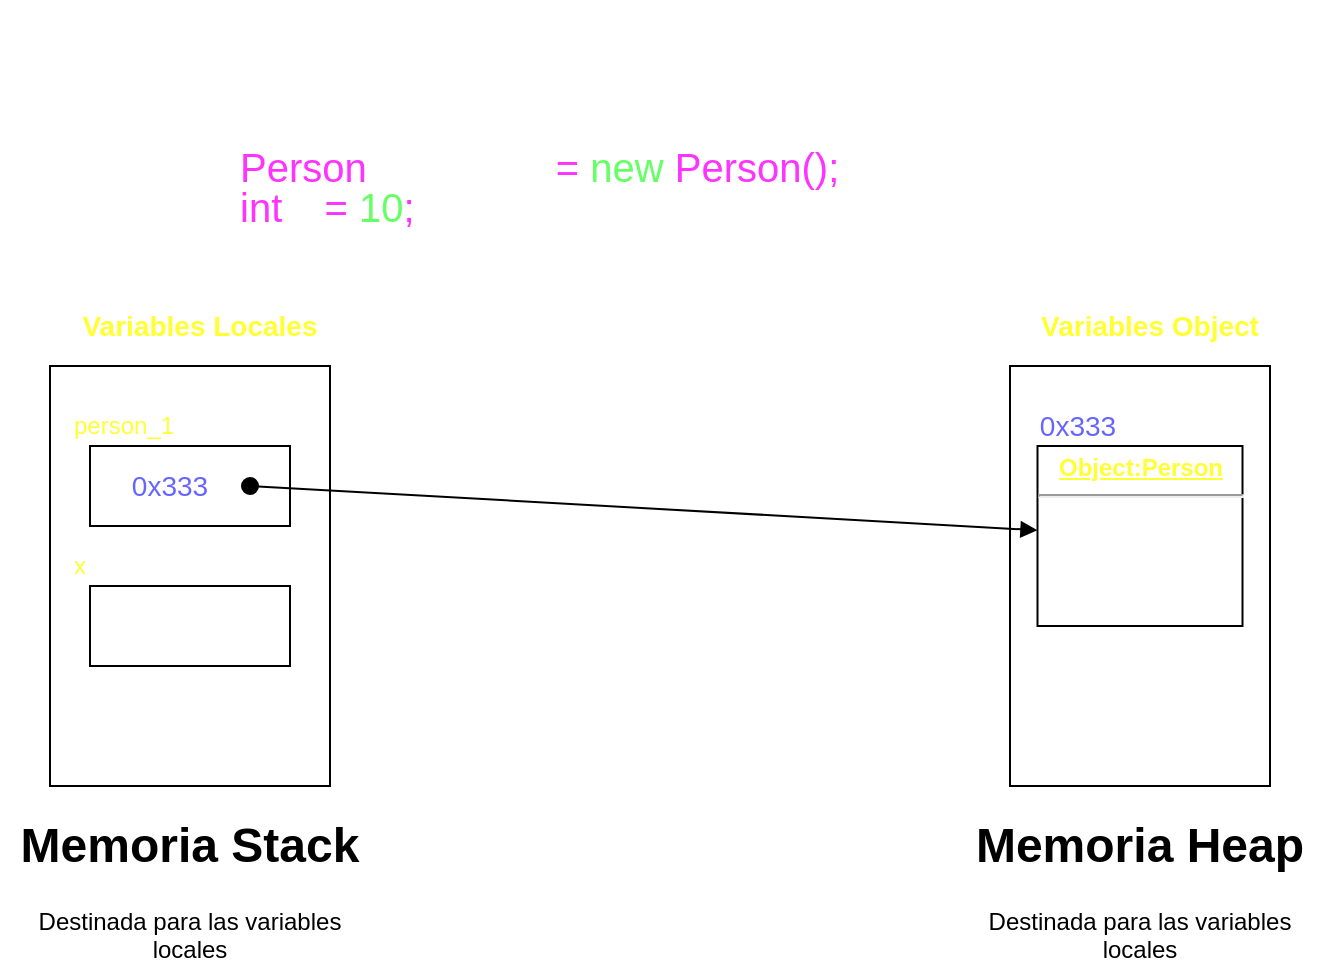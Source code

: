 <mxfile>
    <diagram id="enqtDQR1FkPNS5pf97KV" name="Memoria en Java">
        <mxGraphModel dx="914" dy="381" grid="1" gridSize="10" guides="1" tooltips="1" connect="1" arrows="1" fold="1" page="1" pageScale="1" pageWidth="850" pageHeight="1100" math="0" shadow="0">
            <root>
                <mxCell id="0"/>
                <mxCell id="1" parent="0"/>
                <mxCell id="2" value="" style="rounded=0;whiteSpace=wrap;html=1;" vertex="1" parent="1">
                    <mxGeometry x="105" y="300" width="140" height="210" as="geometry"/>
                </mxCell>
                <mxCell id="3" value="Variables Locales&lt;br style=&quot;font-size: 14px;&quot;&gt;" style="text;html=1;strokeColor=none;fillColor=none;align=center;verticalAlign=middle;whiteSpace=wrap;rounded=0;fontSize=14;fontStyle=1;fontColor=#FFFF33;" vertex="1" parent="1">
                    <mxGeometry x="115" y="270" width="130" height="20" as="geometry"/>
                </mxCell>
                <mxCell id="5" value="&lt;h1&gt;Memoria Stack&lt;/h1&gt;&lt;p&gt;Destinada para las variables locales&lt;/p&gt;" style="text;html=1;strokeColor=none;fillColor=none;spacing=5;spacingTop=-20;whiteSpace=wrap;overflow=hidden;rounded=0;align=center;" vertex="1" parent="1">
                    <mxGeometry x="80" y="520" width="190" height="80" as="geometry"/>
                </mxCell>
                <mxCell id="6" value="" style="rounded=0;whiteSpace=wrap;html=1;" vertex="1" parent="1">
                    <mxGeometry x="585" y="300" width="130" height="210" as="geometry"/>
                </mxCell>
                <mxCell id="7" value="Variables Object" style="text;html=1;strokeColor=none;fillColor=none;align=center;verticalAlign=middle;whiteSpace=wrap;rounded=0;fontSize=14;fontStyle=1;fontColor=#FFFF33;" vertex="1" parent="1">
                    <mxGeometry x="590" y="270" width="130" height="20" as="geometry"/>
                </mxCell>
                <mxCell id="8" value="&lt;h1&gt;Memoria Heap&lt;/h1&gt;&lt;p&gt;Destinada para las variables locales&lt;/p&gt;" style="text;html=1;strokeColor=none;fillColor=none;spacing=5;spacingTop=-20;whiteSpace=wrap;overflow=hidden;rounded=0;align=center;" vertex="1" parent="1">
                    <mxGeometry x="555" y="520" width="190" height="80" as="geometry"/>
                </mxCell>
                <mxCell id="9" value="" style="shape=process;whiteSpace=wrap;html=1;backgroundOutline=1;fontSize=13;fontColor=#FFFF33;size=0;" vertex="1" parent="1">
                    <mxGeometry x="125" y="340" width="100" height="40" as="geometry"/>
                </mxCell>
                <mxCell id="10" value="person_1" style="text;html=1;strokeColor=none;fillColor=none;align=left;verticalAlign=middle;whiteSpace=wrap;rounded=0;fontSize=12;fontColor=#FFFF33;" vertex="1" parent="1">
                    <mxGeometry x="115" y="320" width="40" height="20" as="geometry"/>
                </mxCell>
                <mxCell id="11" value="&lt;font color=&quot;#ffffff&quot; style=&quot;font-size: 22px&quot;&gt;10&lt;/font&gt;" style="shape=process;whiteSpace=wrap;html=1;backgroundOutline=1;fontSize=13;fontColor=#FFFF33;size=0;" vertex="1" parent="1">
                    <mxGeometry x="125" y="410" width="100" height="40" as="geometry"/>
                </mxCell>
                <mxCell id="12" value="x" style="text;html=1;strokeColor=none;fillColor=none;align=left;verticalAlign=middle;whiteSpace=wrap;rounded=0;fontSize=12;fontColor=#FFFF33;" vertex="1" parent="1">
                    <mxGeometry x="115" y="390" width="40" height="20" as="geometry"/>
                </mxCell>
                <mxCell id="13" value="&lt;p style=&quot;margin: 0px ; margin-top: 4px ; text-align: center ; text-decoration: underline&quot;&gt;&lt;b&gt;Object:Person&lt;/b&gt;&lt;/p&gt;&lt;hr&gt;&lt;p style=&quot;margin: 0px ; margin-left: 8px&quot;&gt;&lt;font color=&quot;#ffffff&quot;&gt;name = &quot;Juan&quot;&lt;br&gt;age = &quot;43&quot;&lt;br&gt;salary = 9000&lt;/font&gt;&lt;/p&gt;" style="verticalAlign=top;align=left;overflow=fill;fontSize=12;fontFamily=Helvetica;html=1;fontColor=#FFFF33;" vertex="1" parent="1">
                    <mxGeometry x="598.75" y="340" width="102.5" height="90" as="geometry"/>
                </mxCell>
                <mxCell id="15" value="" style="html=1;verticalAlign=bottom;startArrow=oval;startFill=1;endArrow=block;startSize=8;fontSize=14;fontColor=#FFFF33;" edge="1" parent="1" target="13">
                    <mxGeometry x="0.333" width="60" relative="1" as="geometry">
                        <mxPoint x="205" y="360" as="sourcePoint"/>
                        <mxPoint x="225" y="359.76" as="targetPoint"/>
                        <mxPoint as="offset"/>
                    </mxGeometry>
                </mxCell>
                <mxCell id="19" value="&lt;font color=&quot;#6666ff&quot;&gt;0x333&lt;/font&gt;" style="text;html=1;strokeColor=none;fillColor=none;align=center;verticalAlign=middle;whiteSpace=wrap;rounded=0;fontSize=14;fontColor=#FFFF33;" vertex="1" parent="1">
                    <mxGeometry x="145" y="350" width="40" height="20" as="geometry"/>
                </mxCell>
                <mxCell id="20" value="&lt;font color=&quot;#6666ff&quot;&gt;0x333&lt;/font&gt;" style="text;html=1;strokeColor=none;fillColor=none;align=center;verticalAlign=middle;whiteSpace=wrap;rounded=0;fontSize=14;fontColor=#FFFF33;" vertex="1" parent="1">
                    <mxGeometry x="598.75" y="320" width="40" height="20" as="geometry"/>
                </mxCell>
                <mxCell id="22" value="&lt;font style=&quot;font-size: 20px;&quot; color=&quot;#ff33ff&quot;&gt;Person &lt;/font&gt;&lt;font style=&quot;font-size: 20px;&quot; color=&quot;#ffffff&quot;&gt;person_1&lt;/font&gt;&lt;font style=&quot;font-size: 20px;&quot; color=&quot;#ff33ff&quot;&gt; = &lt;/font&gt;&lt;font style=&quot;font-size: 20px;&quot; color=&quot;#66ff66&quot;&gt;new&lt;/font&gt;&lt;font style=&quot;font-size: 20px;&quot; color=&quot;#ff33ff&quot;&gt; Person();&lt;/font&gt;" style="text;html=1;strokeColor=none;fillColor=none;align=left;verticalAlign=middle;whiteSpace=wrap;rounded=0;fontSize=20;fontColor=#FFFF33;" vertex="1" parent="1">
                    <mxGeometry x="198" y="190" width="455" height="20" as="geometry"/>
                </mxCell>
                <mxCell id="23" value="&lt;div style=&quot;font-size: 20px;&quot;&gt;&lt;font color=&quot;#ff33ff&quot; style=&quot;font-size: 20px;&quot;&gt;int&amp;nbsp;&lt;/font&gt;&lt;font color=&quot;#ffffff&quot; style=&quot;font-size: 20px;&quot;&gt;x&lt;/font&gt;&lt;font color=&quot;#ff33ff&quot; style=&quot;font-size: 20px;&quot;&gt; = &lt;/font&gt;&lt;font color=&quot;#66ff66&quot; style=&quot;font-size: 20px;&quot;&gt;10&lt;/font&gt;&lt;font color=&quot;#ff33ff&quot; style=&quot;font-size: 20px;&quot;&gt;;&lt;/font&gt;&lt;/div&gt;" style="text;html=1;strokeColor=none;fillColor=none;align=left;verticalAlign=middle;whiteSpace=wrap;rounded=0;fontSize=20;fontColor=#FFFF33;" vertex="1" parent="1">
                    <mxGeometry x="198" y="210" width="455" height="20" as="geometry"/>
                </mxCell>
                <mxCell id="25" value="Tipos de Memoria en Java" style="text;html=1;strokeColor=none;fillColor=none;align=center;verticalAlign=middle;whiteSpace=wrap;rounded=0;fontSize=38;fontColor=#FFFFFF;fontStyle=1" vertex="1" parent="1">
                    <mxGeometry x="185" y="130" width="480" height="20" as="geometry"/>
                </mxCell>
            </root>
        </mxGraphModel>
    </diagram>
</mxfile>